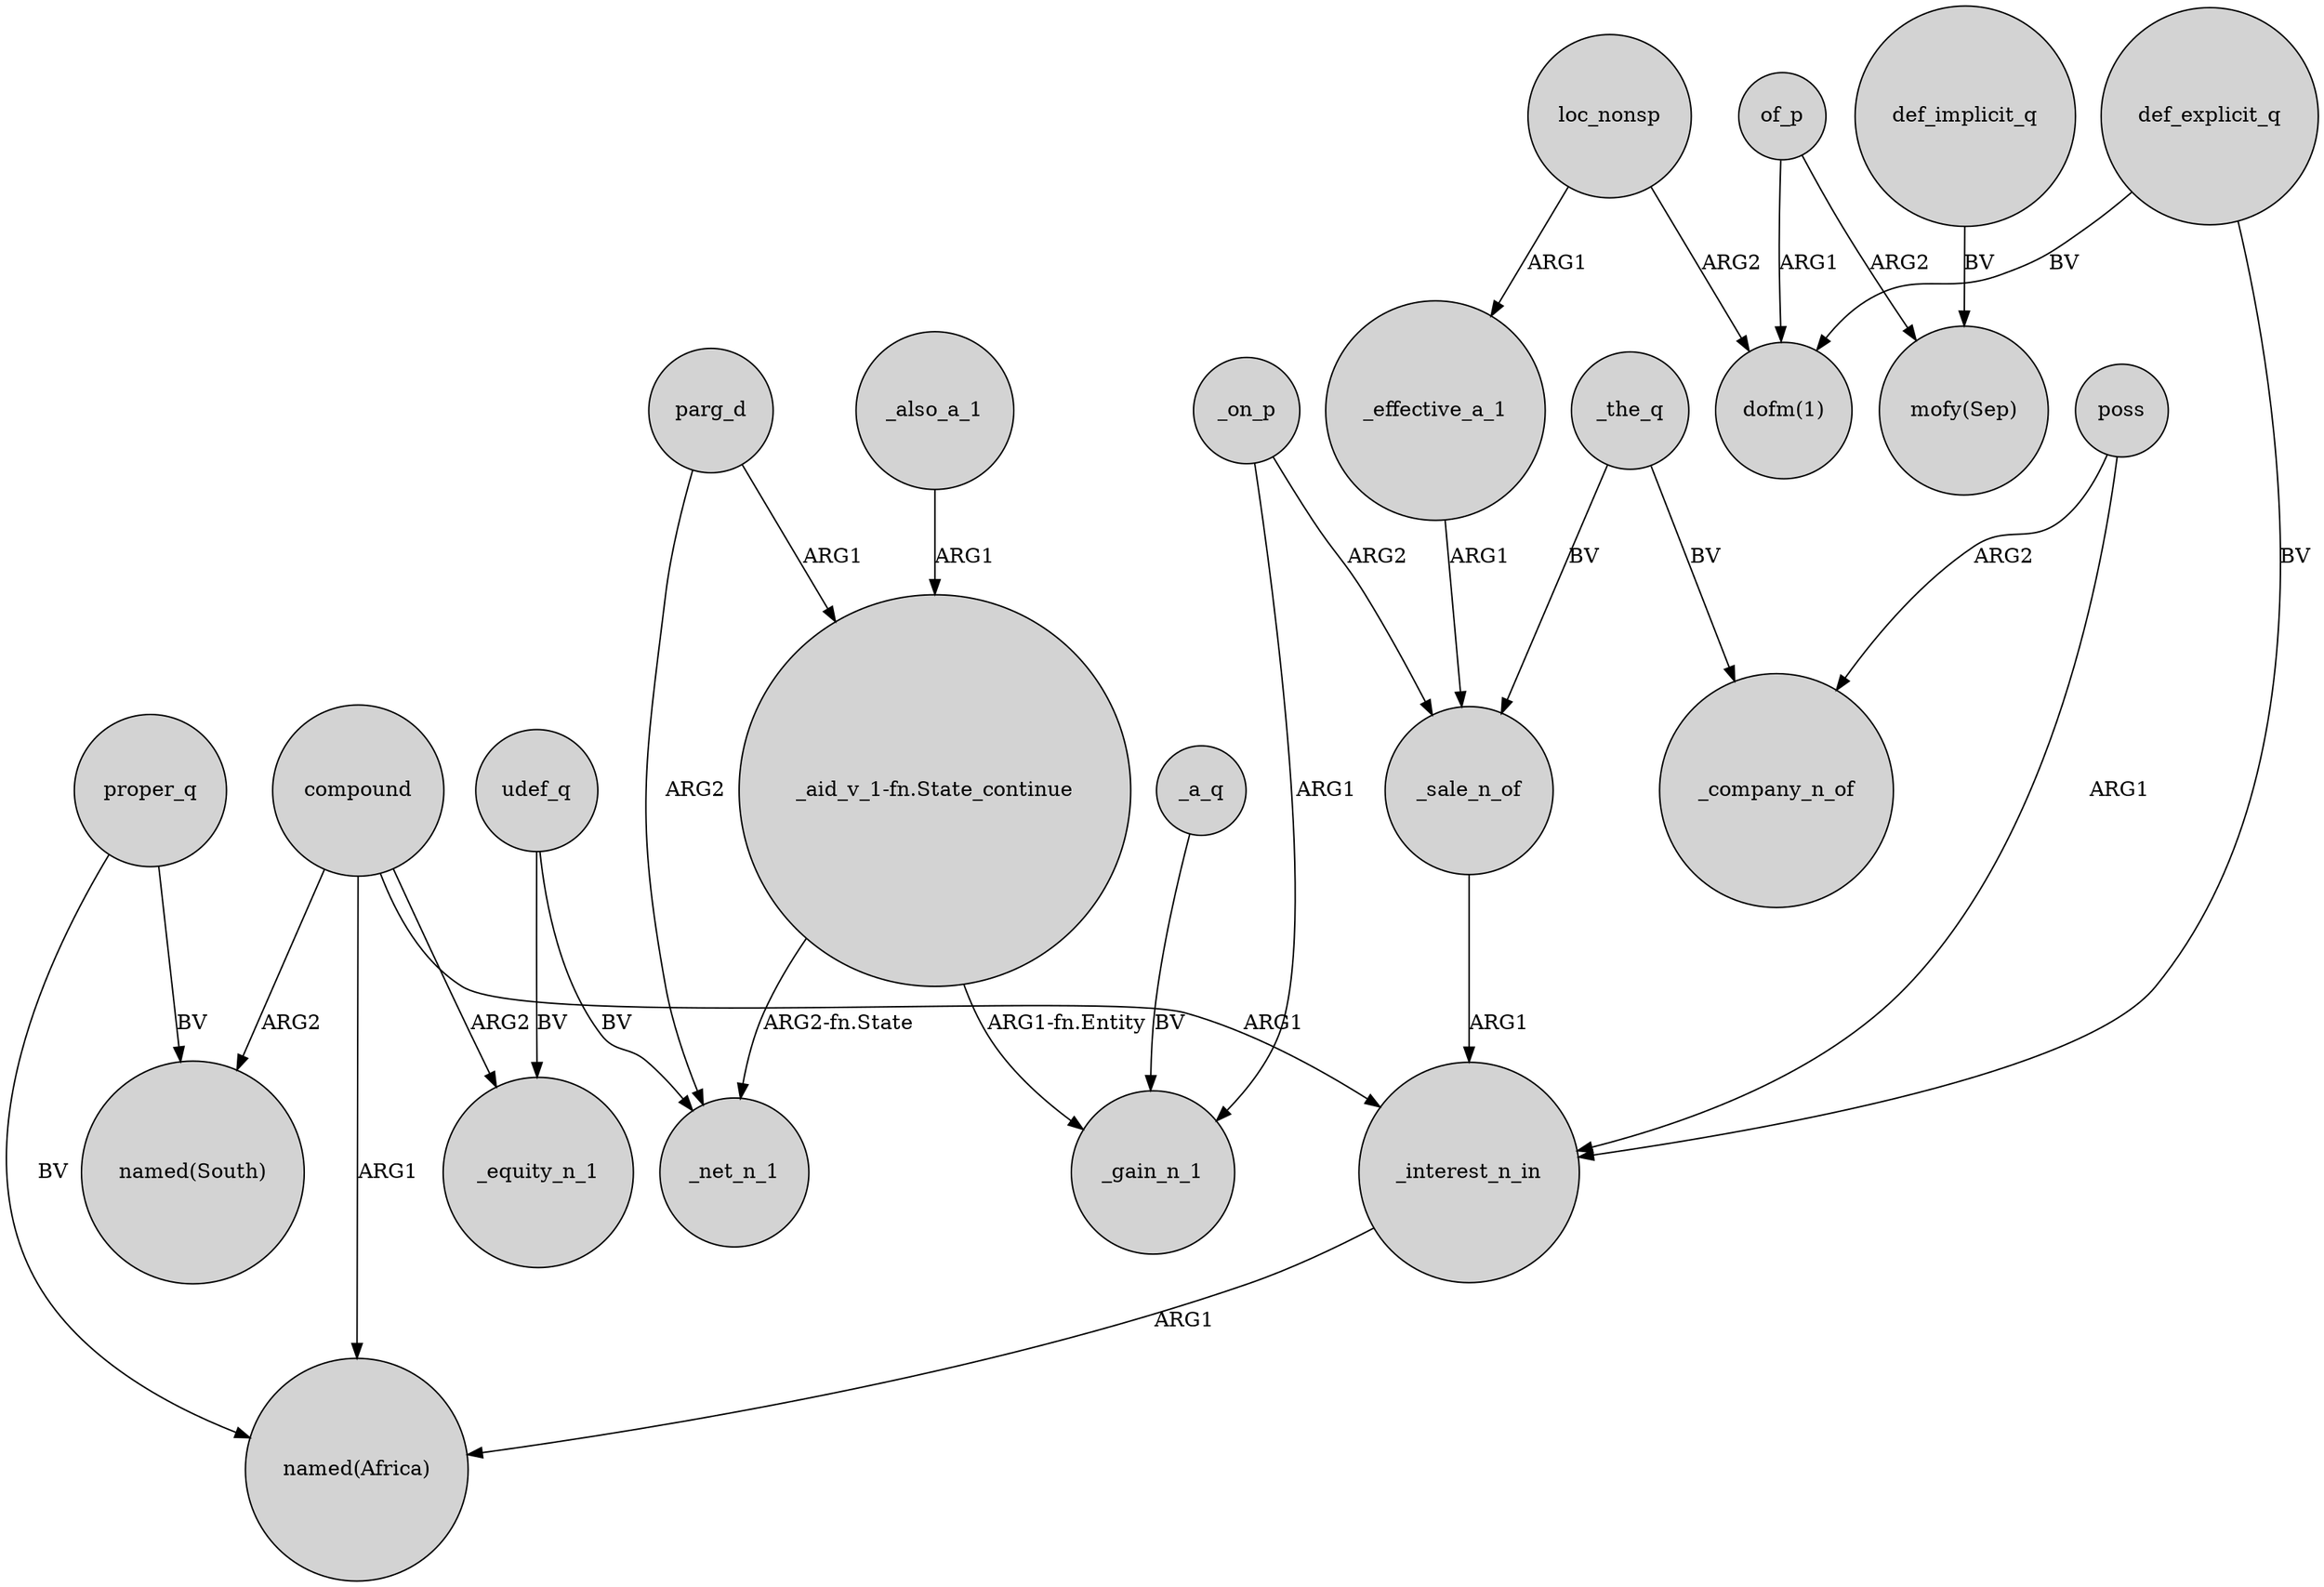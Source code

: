 digraph {
	node [shape=circle style=filled]
	proper_q -> "named(South)" [label=BV]
	_on_p -> _sale_n_of [label=ARG2]
	def_explicit_q -> _interest_n_in [label=BV]
	_interest_n_in -> "named(Africa)" [label=ARG1]
	udef_q -> _equity_n_1 [label=BV]
	compound -> _interest_n_in [label=ARG1]
	def_implicit_q -> "mofy(Sep)" [label=BV]
	compound -> _equity_n_1 [label=ARG2]
	_sale_n_of -> _interest_n_in [label=ARG1]
	loc_nonsp -> "dofm(1)" [label=ARG2]
	"_aid_v_1-fn.State_continue" -> _net_n_1 [label="ARG2-fn.State"]
	of_p -> "mofy(Sep)" [label=ARG2]
	_also_a_1 -> "_aid_v_1-fn.State_continue" [label=ARG1]
	poss -> _company_n_of [label=ARG2]
	def_explicit_q -> "dofm(1)" [label=BV]
	compound -> "named(Africa)" [label=ARG1]
	poss -> _interest_n_in [label=ARG1]
	_effective_a_1 -> _sale_n_of [label=ARG1]
	udef_q -> _net_n_1 [label=BV]
	compound -> "named(South)" [label=ARG2]
	_a_q -> _gain_n_1 [label=BV]
	parg_d -> _net_n_1 [label=ARG2]
	"_aid_v_1-fn.State_continue" -> _gain_n_1 [label="ARG1-fn.Entity"]
	_on_p -> _gain_n_1 [label=ARG1]
	loc_nonsp -> _effective_a_1 [label=ARG1]
	parg_d -> "_aid_v_1-fn.State_continue" [label=ARG1]
	of_p -> "dofm(1)" [label=ARG1]
	proper_q -> "named(Africa)" [label=BV]
	_the_q -> _sale_n_of [label=BV]
	_the_q -> _company_n_of [label=BV]
}
